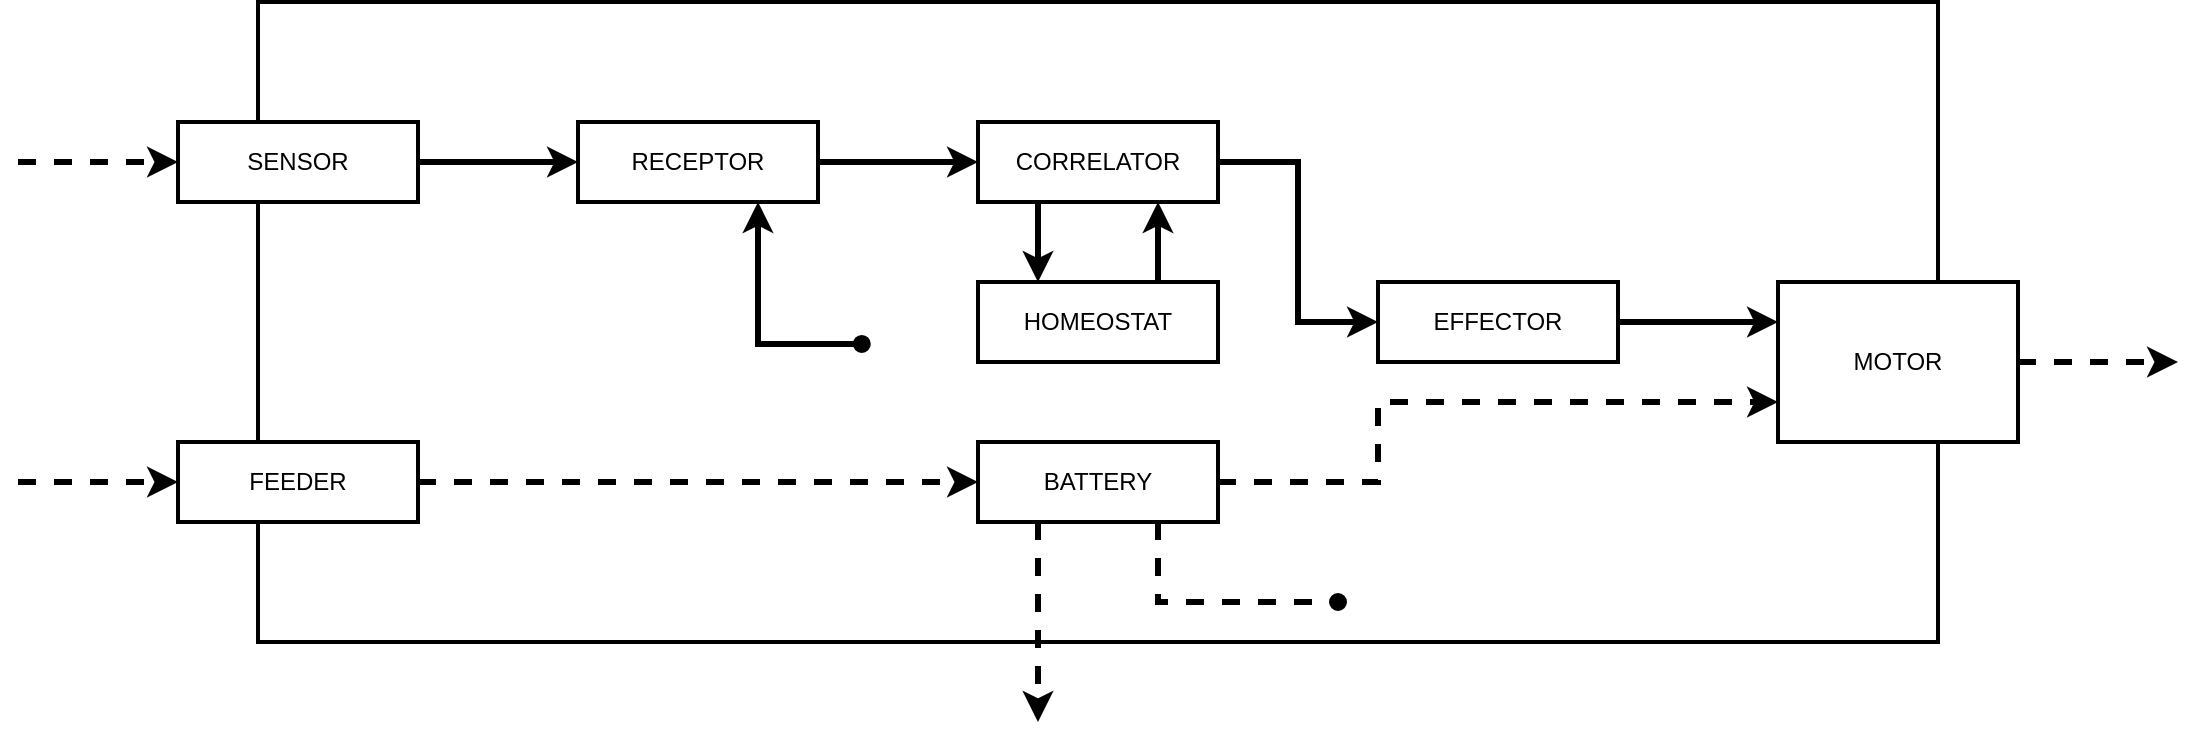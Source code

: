 <mxfile version="14.6.13" type="device"><diagram id="ZJHPSPwOQNY6tgRM_bC3" name="Strona-1"><mxGraphModel dx="1418" dy="835" grid="1" gridSize="10" guides="1" tooltips="1" connect="1" arrows="1" fold="1" page="1" pageScale="1" pageWidth="1169" pageHeight="827" math="0" shadow="0"><root><mxCell id="0"/><mxCell id="1" parent="0"/><mxCell id="LtDcBilkvgQmGidCRwSj-28" value="" style="rounded=0;whiteSpace=wrap;html=1;strokeWidth=2;" vertex="1" parent="1"><mxGeometry x="160" y="120" width="840" height="320" as="geometry"/></mxCell><mxCell id="LtDcBilkvgQmGidCRwSj-1" value="CORRELATOR" style="rounded=0;whiteSpace=wrap;html=1;strokeWidth=2;" vertex="1" parent="1"><mxGeometry x="520" y="180" width="120" height="40" as="geometry"/></mxCell><mxCell id="LtDcBilkvgQmGidCRwSj-2" value="HOMEOSTAT" style="rounded=0;whiteSpace=wrap;html=1;strokeWidth=2;" vertex="1" parent="1"><mxGeometry x="520" y="260" width="120" height="40" as="geometry"/></mxCell><mxCell id="LtDcBilkvgQmGidCRwSj-3" value="BATTERY" style="rounded=0;whiteSpace=wrap;html=1;strokeWidth=2;" vertex="1" parent="1"><mxGeometry x="520" y="340" width="120" height="40" as="geometry"/></mxCell><mxCell id="LtDcBilkvgQmGidCRwSj-4" value="FEEDER" style="rounded=0;whiteSpace=wrap;html=1;strokeWidth=2;" vertex="1" parent="1"><mxGeometry x="120" y="340" width="120" height="40" as="geometry"/></mxCell><mxCell id="LtDcBilkvgQmGidCRwSj-7" value="RECEPTOR" style="rounded=0;whiteSpace=wrap;html=1;strokeWidth=2;" vertex="1" parent="1"><mxGeometry x="320" y="180" width="120" height="40" as="geometry"/></mxCell><mxCell id="LtDcBilkvgQmGidCRwSj-8" value="" style="endArrow=classic;html=1;strokeWidth=3;dashed=1;entryX=0;entryY=0.5;entryDx=0;entryDy=0;" edge="1" parent="1" target="LtDcBilkvgQmGidCRwSj-22"><mxGeometry width="50" height="50" relative="1" as="geometry"><mxPoint x="40" y="200" as="sourcePoint"/><mxPoint x="110" y="190" as="targetPoint"/><Array as="points"><mxPoint x="90" y="200"/></Array></mxGeometry></mxCell><mxCell id="LtDcBilkvgQmGidCRwSj-9" value="" style="endArrow=classic;html=1;strokeWidth=3;dashed=1;entryX=0;entryY=0.5;entryDx=0;entryDy=0;" edge="1" parent="1" target="LtDcBilkvgQmGidCRwSj-4"><mxGeometry width="50" height="50" relative="1" as="geometry"><mxPoint x="40" y="360" as="sourcePoint"/><mxPoint x="120" y="355" as="targetPoint"/></mxGeometry></mxCell><mxCell id="LtDcBilkvgQmGidCRwSj-10" value="" style="endArrow=classic;html=1;dashed=1;strokeWidth=3;entryX=0;entryY=0.5;entryDx=0;entryDy=0;exitX=1;exitY=0.5;exitDx=0;exitDy=0;" edge="1" parent="1" source="LtDcBilkvgQmGidCRwSj-4" target="LtDcBilkvgQmGidCRwSj-3"><mxGeometry width="50" height="50" relative="1" as="geometry"><mxPoint x="460" y="150" as="sourcePoint"/><mxPoint x="510" y="100" as="targetPoint"/></mxGeometry></mxCell><mxCell id="LtDcBilkvgQmGidCRwSj-12" value="" style="endArrow=classic;html=1;dashed=1;strokeWidth=3;exitX=0.25;exitY=1;exitDx=0;exitDy=0;" edge="1" parent="1" source="LtDcBilkvgQmGidCRwSj-3"><mxGeometry width="50" height="50" relative="1" as="geometry"><mxPoint x="570" y="470" as="sourcePoint"/><mxPoint x="550" y="480" as="targetPoint"/></mxGeometry></mxCell><mxCell id="LtDcBilkvgQmGidCRwSj-13" value="" style="endArrow=oval;html=1;dashed=1;strokeWidth=3;exitX=0.75;exitY=1;exitDx=0;exitDy=0;rounded=0;endFill=1;" edge="1" parent="1" source="LtDcBilkvgQmGidCRwSj-3"><mxGeometry width="50" height="50" relative="1" as="geometry"><mxPoint x="630" y="440" as="sourcePoint"/><mxPoint x="700" y="420" as="targetPoint"/><Array as="points"><mxPoint x="610" y="420"/></Array></mxGeometry></mxCell><mxCell id="LtDcBilkvgQmGidCRwSj-14" value="" style="endArrow=classic;html=1;strokeWidth=3;entryX=0;entryY=0.5;entryDx=0;entryDy=0;exitX=1;exitY=0.5;exitDx=0;exitDy=0;" edge="1" parent="1" source="LtDcBilkvgQmGidCRwSj-7" target="LtDcBilkvgQmGidCRwSj-1"><mxGeometry width="50" height="50" relative="1" as="geometry"><mxPoint x="370" y="300" as="sourcePoint"/><mxPoint x="470" y="220" as="targetPoint"/></mxGeometry></mxCell><mxCell id="LtDcBilkvgQmGidCRwSj-15" value="" style="endArrow=classic;html=1;strokeWidth=3;entryX=0.25;entryY=0;entryDx=0;entryDy=0;exitX=0.25;exitY=1;exitDx=0;exitDy=0;" edge="1" parent="1" source="LtDcBilkvgQmGidCRwSj-1" target="LtDcBilkvgQmGidCRwSj-2"><mxGeometry width="50" height="50" relative="1" as="geometry"><mxPoint x="420" y="300" as="sourcePoint"/><mxPoint x="470" y="250" as="targetPoint"/></mxGeometry></mxCell><mxCell id="LtDcBilkvgQmGidCRwSj-16" value="" style="endArrow=classic;html=1;strokeWidth=3;exitX=0.75;exitY=0;exitDx=0;exitDy=0;entryX=0.75;entryY=1;entryDx=0;entryDy=0;" edge="1" parent="1" source="LtDcBilkvgQmGidCRwSj-2" target="LtDcBilkvgQmGidCRwSj-1"><mxGeometry width="50" height="50" relative="1" as="geometry"><mxPoint x="670" y="250" as="sourcePoint"/><mxPoint x="720" y="200" as="targetPoint"/></mxGeometry></mxCell><mxCell id="LtDcBilkvgQmGidCRwSj-18" value="" style="endArrow=classic;html=1;strokeWidth=3;exitX=1;exitY=0.5;exitDx=0;exitDy=0;rounded=0;entryX=0;entryY=0.5;entryDx=0;entryDy=0;" edge="1" parent="1" source="LtDcBilkvgQmGidCRwSj-1" target="LtDcBilkvgQmGidCRwSj-26"><mxGeometry width="50" height="50" relative="1" as="geometry"><mxPoint x="690" y="230" as="sourcePoint"/><mxPoint x="710" y="268" as="targetPoint"/><Array as="points"><mxPoint x="680" y="200"/><mxPoint x="680" y="280"/></Array></mxGeometry></mxCell><mxCell id="LtDcBilkvgQmGidCRwSj-20" value="" style="endArrow=classic;html=1;strokeWidth=3;entryX=0.75;entryY=1;entryDx=0;entryDy=0;exitX=0.265;exitY=0.487;exitDx=0;exitDy=0;exitPerimeter=0;rounded=0;startArrow=oval;startFill=1;" edge="1" parent="1" target="LtDcBilkvgQmGidCRwSj-7"><mxGeometry width="50" height="50" relative="1" as="geometry"><mxPoint x="461.9" y="290.97" as="sourcePoint"/><mxPoint x="440" y="250" as="targetPoint"/><Array as="points"><mxPoint x="410" y="291"/></Array></mxGeometry></mxCell><mxCell id="LtDcBilkvgQmGidCRwSj-21" value="" style="endArrow=classic;html=1;dashed=1;strokeWidth=3;exitX=1;exitY=0.5;exitDx=0;exitDy=0;" edge="1" parent="1" source="LtDcBilkvgQmGidCRwSj-23"><mxGeometry width="50" height="50" relative="1" as="geometry"><mxPoint x="1060" y="280" as="sourcePoint"/><mxPoint x="1120" y="300" as="targetPoint"/></mxGeometry></mxCell><mxCell id="LtDcBilkvgQmGidCRwSj-22" value="SENSOR" style="rounded=0;whiteSpace=wrap;html=1;strokeWidth=2;" vertex="1" parent="1"><mxGeometry x="120" y="180" width="120" height="40" as="geometry"/></mxCell><mxCell id="LtDcBilkvgQmGidCRwSj-23" value="MOTOR" style="rounded=0;whiteSpace=wrap;html=1;strokeWidth=2;" vertex="1" parent="1"><mxGeometry x="920" y="260" width="120" height="80" as="geometry"/></mxCell><mxCell id="LtDcBilkvgQmGidCRwSj-24" value="" style="endArrow=classic;html=1;strokeWidth=3;exitX=1;exitY=0.5;exitDx=0;exitDy=0;entryX=0;entryY=0.5;entryDx=0;entryDy=0;" edge="1" parent="1" source="LtDcBilkvgQmGidCRwSj-22" target="LtDcBilkvgQmGidCRwSj-7"><mxGeometry width="50" height="50" relative="1" as="geometry"><mxPoint x="290" y="130" as="sourcePoint"/><mxPoint x="340" y="80" as="targetPoint"/></mxGeometry></mxCell><mxCell id="LtDcBilkvgQmGidCRwSj-25" value="" style="endArrow=classic;html=1;strokeWidth=3;exitX=1;exitY=0.5;exitDx=0;exitDy=0;entryX=0;entryY=0.25;entryDx=0;entryDy=0;" edge="1" parent="1" source="LtDcBilkvgQmGidCRwSj-26" target="LtDcBilkvgQmGidCRwSj-23"><mxGeometry width="50" height="50" relative="1" as="geometry"><mxPoint x="850" y="225" as="sourcePoint"/><mxPoint x="910" y="175" as="targetPoint"/></mxGeometry></mxCell><mxCell id="LtDcBilkvgQmGidCRwSj-26" value="EFFECTOR" style="rounded=0;whiteSpace=wrap;html=1;strokeWidth=2;" vertex="1" parent="1"><mxGeometry x="720" y="260" width="120" height="40" as="geometry"/></mxCell><mxCell id="LtDcBilkvgQmGidCRwSj-27" value="" style="endArrow=classic;html=1;strokeWidth=3;dashed=1;exitX=1;exitY=0.5;exitDx=0;exitDy=0;entryX=0;entryY=0.75;entryDx=0;entryDy=0;rounded=0;" edge="1" parent="1" source="LtDcBilkvgQmGidCRwSj-3" target="LtDcBilkvgQmGidCRwSj-23"><mxGeometry width="50" height="50" relative="1" as="geometry"><mxPoint x="740" y="380" as="sourcePoint"/><mxPoint x="790" y="330" as="targetPoint"/><Array as="points"><mxPoint x="720" y="360"/><mxPoint x="720" y="320"/></Array></mxGeometry></mxCell></root></mxGraphModel></diagram></mxfile>